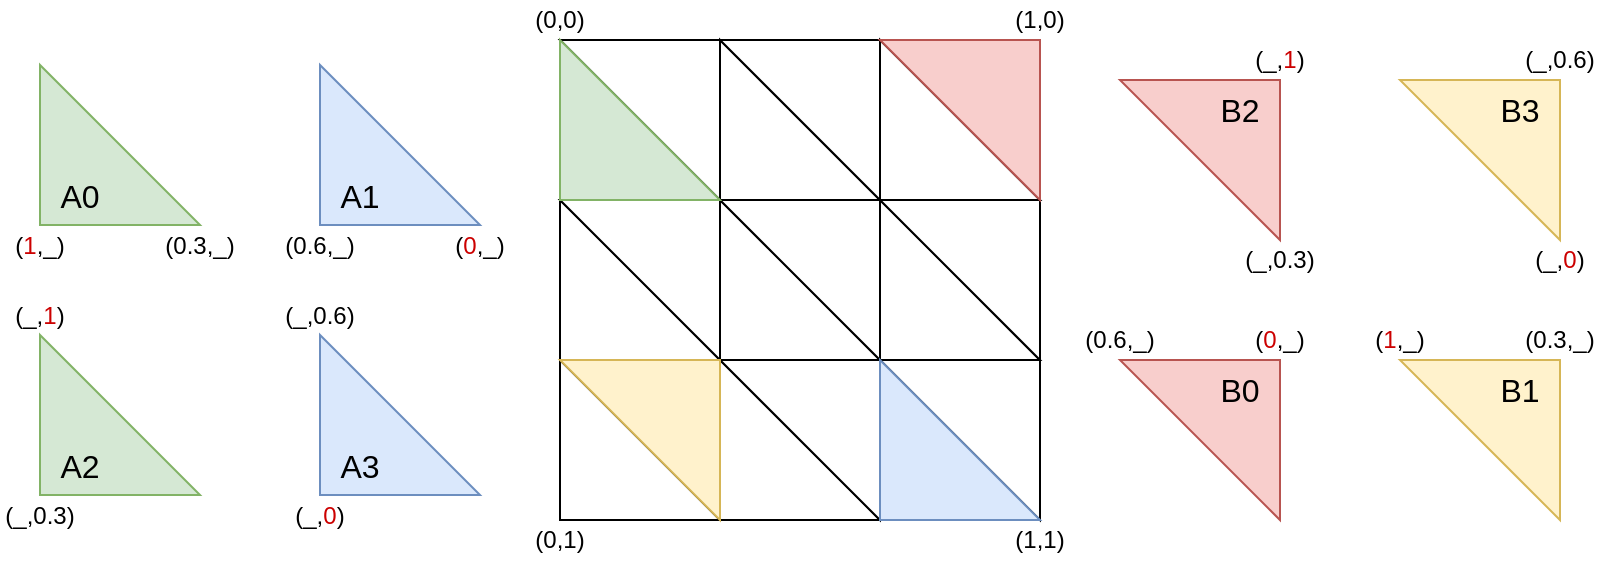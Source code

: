 <mxfile version="13.4.5" type="device"><diagram id="cUO97c6aqMNOsdBvdaBG" name="Page-1"><mxGraphModel dx="1086" dy="806" grid="1" gridSize="10" guides="1" tooltips="1" connect="1" arrows="1" fold="1" page="1" pageScale="1" pageWidth="850" pageHeight="1100" math="0" shadow="0"><root><mxCell id="0"/><mxCell id="1" parent="0"/><mxCell id="gWWZYzBFVBHpiZiRGLE6-2" value="" style="verticalLabelPosition=bottom;verticalAlign=top;html=1;shape=mxgraph.basic.orthogonal_triangle" parent="1" vertex="1"><mxGeometry x="480" y="360" width="80" height="80" as="geometry"/></mxCell><mxCell id="gWWZYzBFVBHpiZiRGLE6-3" value="" style="verticalLabelPosition=bottom;verticalAlign=top;html=1;shape=mxgraph.basic.orthogonal_triangle" parent="1" vertex="1"><mxGeometry x="560" y="360" width="80" height="80" as="geometry"/></mxCell><mxCell id="gWWZYzBFVBHpiZiRGLE6-4" value="" style="verticalLabelPosition=bottom;verticalAlign=top;html=1;shape=mxgraph.basic.orthogonal_triangle" parent="1" vertex="1"><mxGeometry x="400" y="440" width="80" height="80" as="geometry"/></mxCell><mxCell id="gWWZYzBFVBHpiZiRGLE6-5" value="" style="verticalLabelPosition=bottom;verticalAlign=top;html=1;shape=mxgraph.basic.orthogonal_triangle" parent="1" vertex="1"><mxGeometry x="480" y="440" width="80" height="80" as="geometry"/></mxCell><mxCell id="gWWZYzBFVBHpiZiRGLE6-7" value="" style="verticalLabelPosition=bottom;verticalAlign=top;html=1;shape=mxgraph.basic.orthogonal_triangle" parent="1" vertex="1"><mxGeometry x="400" y="520" width="80" height="80" as="geometry"/></mxCell><mxCell id="gWWZYzBFVBHpiZiRGLE6-8" value="" style="verticalLabelPosition=bottom;verticalAlign=top;html=1;shape=mxgraph.basic.orthogonal_triangle" parent="1" vertex="1"><mxGeometry x="480" y="520" width="80" height="80" as="geometry"/></mxCell><mxCell id="gWWZYzBFVBHpiZiRGLE6-9" value="" style="verticalLabelPosition=bottom;verticalAlign=top;html=1;shape=mxgraph.basic.orthogonal_triangle" parent="1" vertex="1"><mxGeometry x="560" y="440" width="80" height="80" as="geometry"/></mxCell><mxCell id="gWWZYzBFVBHpiZiRGLE6-19" value="" style="verticalLabelPosition=bottom;verticalAlign=top;html=1;shape=mxgraph.basic.orthogonal_triangle;rotation=-180;" parent="1" vertex="1"><mxGeometry x="560" y="520" width="80" height="80" as="geometry"/></mxCell><mxCell id="gWWZYzBFVBHpiZiRGLE6-20" value="" style="verticalLabelPosition=bottom;verticalAlign=top;html=1;shape=mxgraph.basic.orthogonal_triangle;rotation=-180;" parent="1" vertex="1"><mxGeometry x="480" y="520" width="80" height="80" as="geometry"/></mxCell><mxCell id="gWWZYzBFVBHpiZiRGLE6-21" value="" style="verticalLabelPosition=bottom;verticalAlign=top;html=1;shape=mxgraph.basic.orthogonal_triangle;rotation=-180;" parent="1" vertex="1"><mxGeometry x="400" y="440" width="80" height="80" as="geometry"/></mxCell><mxCell id="gWWZYzBFVBHpiZiRGLE6-22" value="" style="verticalLabelPosition=bottom;verticalAlign=top;html=1;shape=mxgraph.basic.orthogonal_triangle;rotation=-180;" parent="1" vertex="1"><mxGeometry x="560" y="440" width="80" height="80" as="geometry"/></mxCell><mxCell id="gWWZYzBFVBHpiZiRGLE6-23" value="" style="verticalLabelPosition=bottom;verticalAlign=top;html=1;shape=mxgraph.basic.orthogonal_triangle;rotation=-180;" parent="1" vertex="1"><mxGeometry x="480" y="440" width="80" height="80" as="geometry"/></mxCell><mxCell id="gWWZYzBFVBHpiZiRGLE6-25" value="" style="verticalLabelPosition=bottom;verticalAlign=top;html=1;shape=mxgraph.basic.orthogonal_triangle;rotation=-180;" parent="1" vertex="1"><mxGeometry x="400" y="360" width="80" height="80" as="geometry"/></mxCell><mxCell id="gWWZYzBFVBHpiZiRGLE6-26" value="" style="verticalLabelPosition=bottom;verticalAlign=top;html=1;shape=mxgraph.basic.orthogonal_triangle;rotation=-180;" parent="1" vertex="1"><mxGeometry x="480" y="360" width="80" height="80" as="geometry"/></mxCell><mxCell id="gWWZYzBFVBHpiZiRGLE6-28" value="(0,0)" style="text;html=1;strokeColor=none;fillColor=none;align=center;verticalAlign=middle;whiteSpace=wrap;rounded=0;" parent="1" vertex="1"><mxGeometry x="380" y="340" width="40" height="20" as="geometry"/></mxCell><mxCell id="gWWZYzBFVBHpiZiRGLE6-29" value="(1,1)" style="text;html=1;strokeColor=none;fillColor=none;align=center;verticalAlign=middle;whiteSpace=wrap;rounded=0;" parent="1" vertex="1"><mxGeometry x="620" y="600" width="40" height="20" as="geometry"/></mxCell><mxCell id="gWWZYzBFVBHpiZiRGLE6-30" value="(1,0)" style="text;html=1;strokeColor=none;fillColor=none;align=center;verticalAlign=middle;whiteSpace=wrap;rounded=0;" parent="1" vertex="1"><mxGeometry x="620" y="340" width="40" height="20" as="geometry"/></mxCell><mxCell id="gWWZYzBFVBHpiZiRGLE6-31" value="(0,1)" style="text;html=1;strokeColor=none;fillColor=none;align=center;verticalAlign=middle;whiteSpace=wrap;rounded=0;" parent="1" vertex="1"><mxGeometry x="380" y="600" width="40" height="20" as="geometry"/></mxCell><mxCell id="gWWZYzBFVBHpiZiRGLE6-32" value="" style="verticalLabelPosition=bottom;verticalAlign=top;html=1;shape=mxgraph.basic.orthogonal_triangle;rotation=-180;fillColor=#f8cecc;strokeColor=#b85450;" parent="1" vertex="1"><mxGeometry x="680" y="520" width="80" height="80" as="geometry"/></mxCell><mxCell id="gWWZYzBFVBHpiZiRGLE6-33" value="" style="verticalLabelPosition=bottom;verticalAlign=top;html=1;shape=mxgraph.basic.orthogonal_triangle;fillColor=#dae8fc;strokeColor=#6c8ebf;" parent="1" vertex="1"><mxGeometry x="280" y="372.5" width="80" height="80" as="geometry"/></mxCell><mxCell id="gWWZYzBFVBHpiZiRGLE6-34" value="" style="verticalLabelPosition=bottom;verticalAlign=top;html=1;shape=mxgraph.basic.orthogonal_triangle;fillColor=#d5e8d4;strokeColor=#82b366;" parent="1" vertex="1"><mxGeometry x="140" y="372.5" width="80" height="80" as="geometry"/></mxCell><mxCell id="gWWZYzBFVBHpiZiRGLE6-35" value="" style="verticalLabelPosition=bottom;verticalAlign=top;html=1;shape=mxgraph.basic.orthogonal_triangle;rotation=-180;fillColor=#fff2cc;strokeColor=#d6b656;" parent="1" vertex="1"><mxGeometry x="820" y="520" width="80" height="80" as="geometry"/></mxCell><mxCell id="gWWZYzBFVBHpiZiRGLE6-36" value="(&lt;font color=&quot;#cc0000&quot;&gt;1&lt;/font&gt;,_)" style="text;html=1;strokeColor=none;fillColor=none;align=center;verticalAlign=middle;whiteSpace=wrap;rounded=0;" parent="1" vertex="1"><mxGeometry x="120" y="452.5" width="40" height="20" as="geometry"/></mxCell><mxCell id="gWWZYzBFVBHpiZiRGLE6-38" value="(0.3,_)" style="text;html=1;strokeColor=none;fillColor=none;align=center;verticalAlign=middle;whiteSpace=wrap;rounded=0;" parent="1" vertex="1"><mxGeometry x="200" y="452.5" width="40" height="20" as="geometry"/></mxCell><mxCell id="gWWZYzBFVBHpiZiRGLE6-39" value="(0.6,_)" style="text;html=1;strokeColor=none;fillColor=none;align=center;verticalAlign=middle;whiteSpace=wrap;rounded=0;" parent="1" vertex="1"><mxGeometry x="660" y="500" width="40" height="20" as="geometry"/></mxCell><mxCell id="gWWZYzBFVBHpiZiRGLE6-40" value="(&lt;font color=&quot;#cc0000&quot;&gt;0&lt;/font&gt;,_)" style="text;html=1;strokeColor=none;fillColor=none;align=center;verticalAlign=middle;whiteSpace=wrap;rounded=0;" parent="1" vertex="1"><mxGeometry x="740" y="500" width="40" height="20" as="geometry"/></mxCell><mxCell id="gWWZYzBFVBHpiZiRGLE6-42" value="(&lt;font color=&quot;#cc0000&quot;&gt;1&lt;/font&gt;,_)" style="text;html=1;strokeColor=none;fillColor=none;align=center;verticalAlign=middle;whiteSpace=wrap;rounded=0;" parent="1" vertex="1"><mxGeometry x="800" y="500" width="40" height="20" as="geometry"/></mxCell><mxCell id="gWWZYzBFVBHpiZiRGLE6-43" value="(0.3,_)" style="text;html=1;strokeColor=none;fillColor=none;align=center;verticalAlign=middle;whiteSpace=wrap;rounded=0;" parent="1" vertex="1"><mxGeometry x="880" y="500" width="40" height="20" as="geometry"/></mxCell><mxCell id="gWWZYzBFVBHpiZiRGLE6-46" value="(0.6,_)" style="text;html=1;strokeColor=none;fillColor=none;align=center;verticalAlign=middle;whiteSpace=wrap;rounded=0;" parent="1" vertex="1"><mxGeometry x="260" y="452.5" width="40" height="20" as="geometry"/></mxCell><mxCell id="gWWZYzBFVBHpiZiRGLE6-47" value="(&lt;font color=&quot;#cc0000&quot;&gt;0&lt;/font&gt;,_)" style="text;html=1;strokeColor=none;fillColor=none;align=center;verticalAlign=middle;whiteSpace=wrap;rounded=0;" parent="1" vertex="1"><mxGeometry x="340" y="452.5" width="40" height="20" as="geometry"/></mxCell><mxCell id="gWWZYzBFVBHpiZiRGLE6-1" value="" style="verticalLabelPosition=bottom;verticalAlign=top;html=1;shape=mxgraph.basic.orthogonal_triangle;fillColor=#d5e8d4;strokeColor=#82b366;" parent="1" vertex="1"><mxGeometry x="400" y="360" width="80" height="80" as="geometry"/></mxCell><mxCell id="gWWZYzBFVBHpiZiRGLE6-6" value="" style="verticalLabelPosition=bottom;verticalAlign=top;html=1;shape=mxgraph.basic.orthogonal_triangle;fillColor=#dae8fc;strokeColor=#6c8ebf;" parent="1" vertex="1"><mxGeometry x="560" y="520" width="80" height="80" as="geometry"/></mxCell><mxCell id="gWWZYzBFVBHpiZiRGLE6-24" value="" style="verticalLabelPosition=bottom;verticalAlign=top;html=1;shape=mxgraph.basic.orthogonal_triangle;rotation=-180;fillColor=#fff2cc;strokeColor=#d6b656;" parent="1" vertex="1"><mxGeometry x="400" y="520" width="80" height="80" as="geometry"/></mxCell><mxCell id="gWWZYzBFVBHpiZiRGLE6-27" value="" style="verticalLabelPosition=bottom;verticalAlign=top;html=1;shape=mxgraph.basic.orthogonal_triangle;rotation=-180;fillColor=#f8cecc;strokeColor=#b85450;" parent="1" vertex="1"><mxGeometry x="560" y="360" width="80" height="80" as="geometry"/></mxCell><mxCell id="gWWZYzBFVBHpiZiRGLE6-48" value="" style="verticalLabelPosition=bottom;verticalAlign=top;html=1;shape=mxgraph.basic.orthogonal_triangle;rotation=-180;fillColor=#f8cecc;strokeColor=#b85450;" parent="1" vertex="1"><mxGeometry x="680" y="380" width="80" height="80" as="geometry"/></mxCell><mxCell id="gWWZYzBFVBHpiZiRGLE6-49" value="" style="verticalLabelPosition=bottom;verticalAlign=top;html=1;shape=mxgraph.basic.orthogonal_triangle;fillColor=#dae8fc;strokeColor=#6c8ebf;" parent="1" vertex="1"><mxGeometry x="280" y="507.5" width="80" height="80" as="geometry"/></mxCell><mxCell id="gWWZYzBFVBHpiZiRGLE6-50" value="" style="verticalLabelPosition=bottom;verticalAlign=top;html=1;shape=mxgraph.basic.orthogonal_triangle;fillColor=#d5e8d4;strokeColor=#82b366;" parent="1" vertex="1"><mxGeometry x="140" y="507.5" width="80" height="80" as="geometry"/></mxCell><mxCell id="gWWZYzBFVBHpiZiRGLE6-51" value="" style="verticalLabelPosition=bottom;verticalAlign=top;html=1;shape=mxgraph.basic.orthogonal_triangle;rotation=-180;fillColor=#fff2cc;strokeColor=#d6b656;" parent="1" vertex="1"><mxGeometry x="820" y="380" width="80" height="80" as="geometry"/></mxCell><mxCell id="gWWZYzBFVBHpiZiRGLE6-52" value="(_,0.3)" style="text;html=1;strokeColor=none;fillColor=none;align=center;verticalAlign=middle;whiteSpace=wrap;rounded=0;" parent="1" vertex="1"><mxGeometry x="120" y="587.5" width="40" height="20" as="geometry"/></mxCell><mxCell id="gWWZYzBFVBHpiZiRGLE6-53" value="(_,&lt;font color=&quot;#cc0000&quot;&gt;1&lt;/font&gt;)" style="text;html=1;strokeColor=none;fillColor=none;align=center;verticalAlign=middle;whiteSpace=wrap;rounded=0;" parent="1" vertex="1"><mxGeometry x="120" y="487.5" width="40" height="20" as="geometry"/></mxCell><mxCell id="gWWZYzBFVBHpiZiRGLE6-56" value="(_,&lt;font color=&quot;#cc0000&quot;&gt;1&lt;/font&gt;)" style="text;html=1;strokeColor=none;fillColor=none;align=center;verticalAlign=middle;whiteSpace=wrap;rounded=0;" parent="1" vertex="1"><mxGeometry x="740" y="360" width="40" height="20" as="geometry"/></mxCell><mxCell id="gWWZYzBFVBHpiZiRGLE6-57" value="(_,0.3)" style="text;html=1;strokeColor=none;fillColor=none;align=center;verticalAlign=middle;whiteSpace=wrap;rounded=0;" parent="1" vertex="1"><mxGeometry x="740" y="460" width="40" height="20" as="geometry"/></mxCell><mxCell id="gWWZYzBFVBHpiZiRGLE6-59" value="(_,0.6)" style="text;html=1;strokeColor=none;fillColor=none;align=center;verticalAlign=middle;whiteSpace=wrap;rounded=0;" parent="1" vertex="1"><mxGeometry x="880" y="360" width="40" height="20" as="geometry"/></mxCell><mxCell id="gWWZYzBFVBHpiZiRGLE6-60" value="(_,&lt;font color=&quot;#cc0000&quot;&gt;0&lt;/font&gt;)" style="text;html=1;strokeColor=none;fillColor=none;align=center;verticalAlign=middle;whiteSpace=wrap;rounded=0;" parent="1" vertex="1"><mxGeometry x="880" y="460" width="40" height="20" as="geometry"/></mxCell><mxCell id="gWWZYzBFVBHpiZiRGLE6-61" value="(_,0.6)" style="text;html=1;strokeColor=none;fillColor=none;align=center;verticalAlign=middle;whiteSpace=wrap;rounded=0;" parent="1" vertex="1"><mxGeometry x="260" y="487.5" width="40" height="20" as="geometry"/></mxCell><mxCell id="gWWZYzBFVBHpiZiRGLE6-62" value="(_,&lt;font color=&quot;#cc0000&quot;&gt;0&lt;/font&gt;)" style="text;html=1;strokeColor=none;fillColor=none;align=center;verticalAlign=middle;whiteSpace=wrap;rounded=0;" parent="1" vertex="1"><mxGeometry x="260" y="587.5" width="40" height="20" as="geometry"/></mxCell><mxCell id="gWWZYzBFVBHpiZiRGLE6-65" value="&lt;font style=&quot;font-size: 16px&quot;&gt;B0&lt;/font&gt;" style="text;html=1;strokeColor=none;fillColor=none;align=center;verticalAlign=middle;whiteSpace=wrap;rounded=0;" parent="1" vertex="1"><mxGeometry x="720" y="525" width="40" height="20" as="geometry"/></mxCell><mxCell id="gWWZYzBFVBHpiZiRGLE6-66" value="&lt;font style=&quot;font-size: 16px&quot;&gt;A0&lt;/font&gt;" style="text;html=1;strokeColor=none;fillColor=none;align=center;verticalAlign=middle;whiteSpace=wrap;rounded=0;" parent="1" vertex="1"><mxGeometry x="140" y="427.5" width="40" height="20" as="geometry"/></mxCell><mxCell id="gWWZYzBFVBHpiZiRGLE6-67" value="&lt;font style=&quot;font-size: 16px&quot;&gt;B1&lt;/font&gt;" style="text;html=1;strokeColor=none;fillColor=none;align=center;verticalAlign=middle;whiteSpace=wrap;rounded=0;" parent="1" vertex="1"><mxGeometry x="860" y="525" width="40" height="20" as="geometry"/></mxCell><mxCell id="gWWZYzBFVBHpiZiRGLE6-68" value="&lt;font style=&quot;font-size: 16px&quot;&gt;A1&lt;/font&gt;" style="text;html=1;strokeColor=none;fillColor=none;align=center;verticalAlign=middle;whiteSpace=wrap;rounded=0;" parent="1" vertex="1"><mxGeometry x="280" y="427.5" width="40" height="20" as="geometry"/></mxCell><mxCell id="gWWZYzBFVBHpiZiRGLE6-69" value="&lt;font style=&quot;font-size: 16px&quot;&gt;B2&lt;/font&gt;" style="text;html=1;strokeColor=none;fillColor=none;align=center;verticalAlign=middle;whiteSpace=wrap;rounded=0;" parent="1" vertex="1"><mxGeometry x="720" y="385" width="40" height="20" as="geometry"/></mxCell><mxCell id="gWWZYzBFVBHpiZiRGLE6-70" value="&lt;font style=&quot;font-size: 16px&quot;&gt;A2&lt;/font&gt;" style="text;html=1;strokeColor=none;fillColor=none;align=center;verticalAlign=middle;whiteSpace=wrap;rounded=0;" parent="1" vertex="1"><mxGeometry x="140" y="562.5" width="40" height="20" as="geometry"/></mxCell><mxCell id="gWWZYzBFVBHpiZiRGLE6-71" value="&lt;font style=&quot;font-size: 16px&quot;&gt;A3&lt;/font&gt;" style="text;html=1;strokeColor=none;fillColor=none;align=center;verticalAlign=middle;whiteSpace=wrap;rounded=0;" parent="1" vertex="1"><mxGeometry x="280" y="562.5" width="40" height="20" as="geometry"/></mxCell><mxCell id="gWWZYzBFVBHpiZiRGLE6-72" value="&lt;font style=&quot;font-size: 16px&quot;&gt;B3&lt;/font&gt;" style="text;html=1;strokeColor=none;fillColor=none;align=center;verticalAlign=middle;whiteSpace=wrap;rounded=0;" parent="1" vertex="1"><mxGeometry x="860" y="385" width="40" height="20" as="geometry"/></mxCell></root></mxGraphModel></diagram></mxfile>